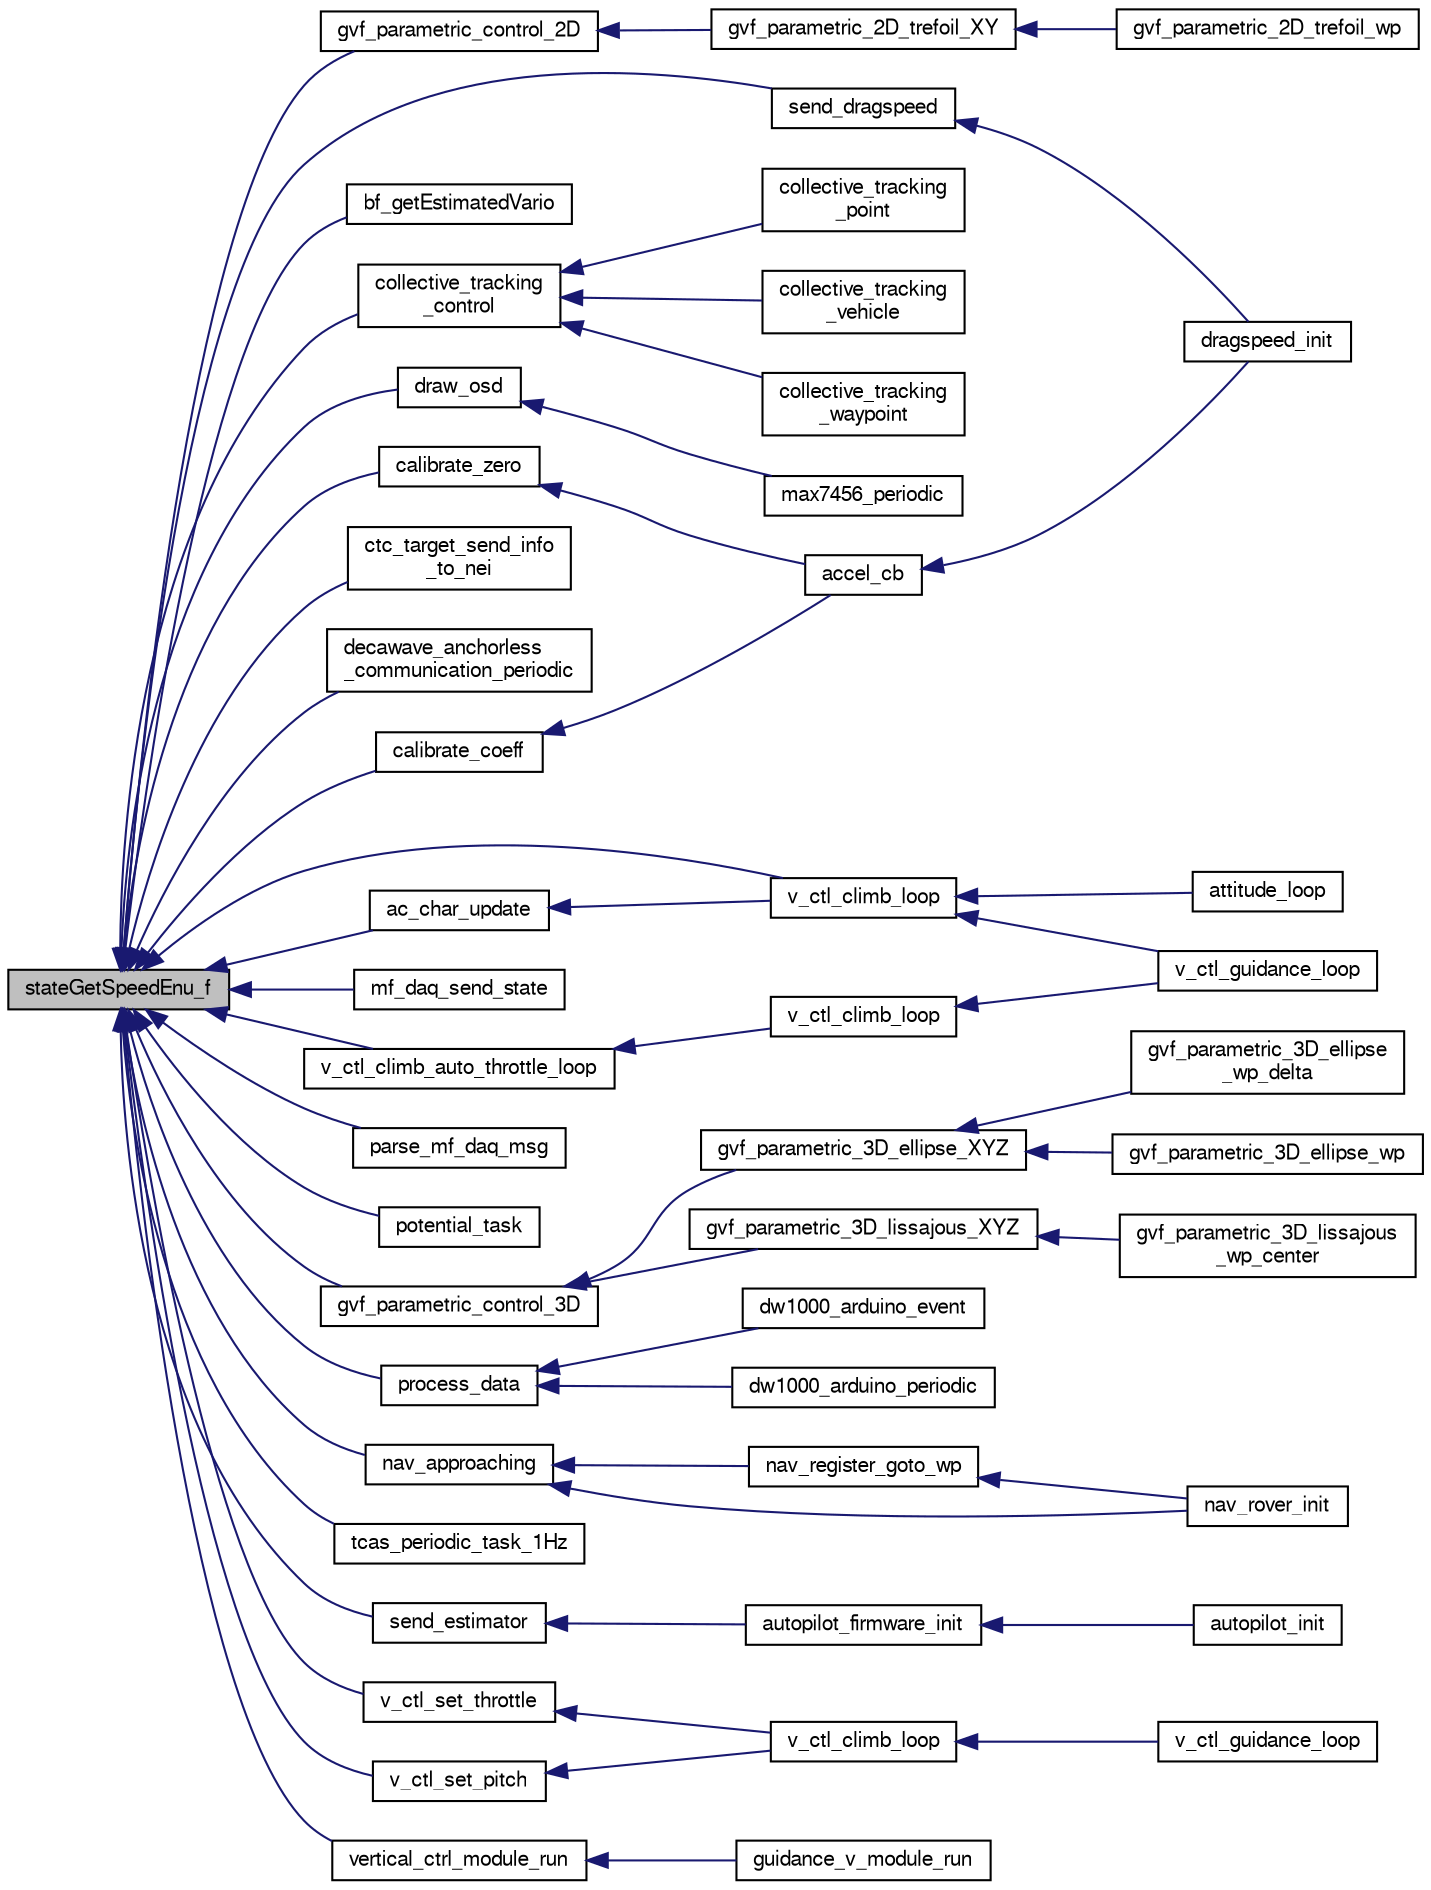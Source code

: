 digraph "stateGetSpeedEnu_f"
{
  edge [fontname="FreeSans",fontsize="10",labelfontname="FreeSans",labelfontsize="10"];
  node [fontname="FreeSans",fontsize="10",shape=record];
  rankdir="LR";
  Node1 [label="stateGetSpeedEnu_f",height=0.2,width=0.4,color="black", fillcolor="grey75", style="filled", fontcolor="black"];
  Node1 -> Node2 [dir="back",color="midnightblue",fontsize="10",style="solid",fontname="FreeSans"];
  Node2 [label="ac_char_update",height=0.2,width=0.4,color="black", fillcolor="white", style="filled",URL="$energy__ctrl_8c.html#a1fca0891379c02432d10e73daef730d3"];
  Node2 -> Node3 [dir="back",color="midnightblue",fontsize="10",style="solid",fontname="FreeSans"];
  Node3 [label="v_ctl_climb_loop",height=0.2,width=0.4,color="black", fillcolor="white", style="filled",URL="$guidance__common_8h.html#a38f0bbceda8812281fc650c2c1aac6c8",tooltip="Auto-throttle inner loop. "];
  Node3 -> Node4 [dir="back",color="midnightblue",fontsize="10",style="solid",fontname="FreeSans"];
  Node4 [label="attitude_loop",height=0.2,width=0.4,color="black", fillcolor="white", style="filled",URL="$fixedwing_2autopilot__static_8h.html#a315546d9034361bbc6970b3792dc8b67"];
  Node3 -> Node5 [dir="back",color="midnightblue",fontsize="10",style="solid",fontname="FreeSans"];
  Node5 [label="v_ctl_guidance_loop",height=0.2,width=0.4,color="black", fillcolor="white", style="filled",URL="$fixedwing_2guidance_2guidance__v_8c.html#a7fe0d6e838155d9c38c8cf8a8413cf21",tooltip="General guidance logic This will call the proper control loops according to the sub-modes. "];
  Node1 -> Node6 [dir="back",color="midnightblue",fontsize="10",style="solid",fontname="FreeSans"];
  Node6 [label="bf_getEstimatedVario",height=0.2,width=0.4,color="black", fillcolor="white", style="filled",URL="$cc2500__compat_8h.html#acd79985136a05b258fa9585116a23f3c"];
  Node1 -> Node7 [dir="back",color="midnightblue",fontsize="10",style="solid",fontname="FreeSans"];
  Node7 [label="calibrate_coeff",height=0.2,width=0.4,color="black", fillcolor="white", style="filled",URL="$dragspeed_8c.html#abeaf6ff173980a45c9b5e36a1834b8dc",tooltip="Calibrate drag coefficient by comparing accelerometer measurements to INS velocities. "];
  Node7 -> Node8 [dir="back",color="midnightblue",fontsize="10",style="solid",fontname="FreeSans"];
  Node8 [label="accel_cb",height=0.2,width=0.4,color="black", fillcolor="white", style="filled",URL="$dragspeed_8c.html#aacd6b1869f263f90a6f1fbe777a87793"];
  Node8 -> Node9 [dir="back",color="midnightblue",fontsize="10",style="solid",fontname="FreeSans"];
  Node9 [label="dragspeed_init",height=0.2,width=0.4,color="black", fillcolor="white", style="filled",URL="$dragspeed_8h.html#a05d45f13ce0a7459512936aff9e9ad29"];
  Node1 -> Node10 [dir="back",color="midnightblue",fontsize="10",style="solid",fontname="FreeSans"];
  Node10 [label="calibrate_zero",height=0.2,width=0.4,color="black", fillcolor="white", style="filled",URL="$dragspeed_8c.html#a42b1bf05665b86938bd682bb1cb84ac7",tooltip="Calibrate zero velocity by measuring the accelerations while the drone hovers in-place. "];
  Node10 -> Node8 [dir="back",color="midnightblue",fontsize="10",style="solid",fontname="FreeSans"];
  Node1 -> Node11 [dir="back",color="midnightblue",fontsize="10",style="solid",fontname="FreeSans"];
  Node11 [label="collective_tracking\l_control",height=0.2,width=0.4,color="black", fillcolor="white", style="filled",URL="$ctc_8h.html#a03d5c465a0472d27b89a510004d97daa"];
  Node11 -> Node12 [dir="back",color="midnightblue",fontsize="10",style="solid",fontname="FreeSans"];
  Node12 [label="collective_tracking\l_point",height=0.2,width=0.4,color="black", fillcolor="white", style="filled",URL="$ctc_8h.html#af71daf9fe6be839881aea3db9e8ba838"];
  Node11 -> Node13 [dir="back",color="midnightblue",fontsize="10",style="solid",fontname="FreeSans"];
  Node13 [label="collective_tracking\l_vehicle",height=0.2,width=0.4,color="black", fillcolor="white", style="filled",URL="$ctc_8h.html#a41ca7da4e74a84c337b7713fddec8e72"];
  Node11 -> Node14 [dir="back",color="midnightblue",fontsize="10",style="solid",fontname="FreeSans"];
  Node14 [label="collective_tracking\l_waypoint",height=0.2,width=0.4,color="black", fillcolor="white", style="filled",URL="$ctc_8h.html#a451e8b5e8f347609d956627d23fd696c"];
  Node1 -> Node15 [dir="back",color="midnightblue",fontsize="10",style="solid",fontname="FreeSans"];
  Node15 [label="ctc_target_send_info\l_to_nei",height=0.2,width=0.4,color="black", fillcolor="white", style="filled",URL="$ctc__target_8h.html#a1bd09dfa4fe42657ce4e7719e3a1553b"];
  Node1 -> Node16 [dir="back",color="midnightblue",fontsize="10",style="solid",fontname="FreeSans"];
  Node16 [label="decawave_anchorless\l_communication_periodic",height=0.2,width=0.4,color="black", fillcolor="white", style="filled",URL="$decawave__anchorless__communication_8h.html#a666f8ed1285e6941cc47eeef8857a2bd",tooltip="This function periodically sends state data over the serial (which is received by the arduino) ..."];
  Node1 -> Node17 [dir="back",color="midnightblue",fontsize="10",style="solid",fontname="FreeSans"];
  Node17 [label="draw_osd",height=0.2,width=0.4,color="black", fillcolor="white", style="filled",URL="$max7456_8c.html#a079837dac11983fe67050e136b0080e4"];
  Node17 -> Node18 [dir="back",color="midnightblue",fontsize="10",style="solid",fontname="FreeSans"];
  Node18 [label="max7456_periodic",height=0.2,width=0.4,color="black", fillcolor="white", style="filled",URL="$max7456_8h.html#a1d6d4401863cba472802654472781050"];
  Node1 -> Node19 [dir="back",color="midnightblue",fontsize="10",style="solid",fontname="FreeSans"];
  Node19 [label="gvf_parametric_control_2D",height=0.2,width=0.4,color="black", fillcolor="white", style="filled",URL="$gvf__parametric_8h.html#a0bf257db90fb490ee9a81e2b11bf4ff0"];
  Node19 -> Node20 [dir="back",color="midnightblue",fontsize="10",style="solid",fontname="FreeSans"];
  Node20 [label="gvf_parametric_2D_trefoil_XY",height=0.2,width=0.4,color="black", fillcolor="white", style="filled",URL="$gvf__parametric_8h.html#a6c8f08d6af72cdf0464bb4e5d045e468",tooltip="2D TRAJECTORIES "];
  Node20 -> Node21 [dir="back",color="midnightblue",fontsize="10",style="solid",fontname="FreeSans"];
  Node21 [label="gvf_parametric_2D_trefoil_wp",height=0.2,width=0.4,color="black", fillcolor="white", style="filled",URL="$gvf__parametric_8h.html#a6588257572edece7320c5bf24724e6c0"];
  Node1 -> Node22 [dir="back",color="midnightblue",fontsize="10",style="solid",fontname="FreeSans"];
  Node22 [label="gvf_parametric_control_3D",height=0.2,width=0.4,color="black", fillcolor="white", style="filled",URL="$gvf__parametric_8h.html#a03440442b6ccf59e11311446f386186e"];
  Node22 -> Node23 [dir="back",color="midnightblue",fontsize="10",style="solid",fontname="FreeSans"];
  Node23 [label="gvf_parametric_3D_ellipse_XYZ",height=0.2,width=0.4,color="black", fillcolor="white", style="filled",URL="$gvf__parametric_8h.html#a3ecdfd7486513cfba5c123d182dd2dde",tooltip="3D TRAJECTORIES "];
  Node23 -> Node24 [dir="back",color="midnightblue",fontsize="10",style="solid",fontname="FreeSans"];
  Node24 [label="gvf_parametric_3D_ellipse_wp",height=0.2,width=0.4,color="black", fillcolor="white", style="filled",URL="$gvf__parametric_8h.html#af24c780f81bd34eb0f06acdded52c7e0"];
  Node23 -> Node25 [dir="back",color="midnightblue",fontsize="10",style="solid",fontname="FreeSans"];
  Node25 [label="gvf_parametric_3D_ellipse\l_wp_delta",height=0.2,width=0.4,color="black", fillcolor="white", style="filled",URL="$gvf__parametric_8h.html#a9b703b59085a16acba13dc977f566358"];
  Node22 -> Node26 [dir="back",color="midnightblue",fontsize="10",style="solid",fontname="FreeSans"];
  Node26 [label="gvf_parametric_3D_lissajous_XYZ",height=0.2,width=0.4,color="black", fillcolor="white", style="filled",URL="$gvf__parametric_8h.html#a7746ba6a61f5a79b67c61fe1abca8fce"];
  Node26 -> Node27 [dir="back",color="midnightblue",fontsize="10",style="solid",fontname="FreeSans"];
  Node27 [label="gvf_parametric_3D_lissajous\l_wp_center",height=0.2,width=0.4,color="black", fillcolor="white", style="filled",URL="$gvf__parametric_8h.html#aa62b8ff08aed6094834c4a7f495ba3b5"];
  Node1 -> Node28 [dir="back",color="midnightblue",fontsize="10",style="solid",fontname="FreeSans"];
  Node28 [label="mf_daq_send_state",height=0.2,width=0.4,color="black", fillcolor="white", style="filled",URL="$meteo__france__DAQ_8h.html#a428cd9287f9e24f69dd92d696e0a053a"];
  Node1 -> Node29 [dir="back",color="midnightblue",fontsize="10",style="solid",fontname="FreeSans"];
  Node29 [label="nav_approaching",height=0.2,width=0.4,color="black", fillcolor="white", style="filled",URL="$nav__rover__base_8c.html#ac1382cbcc0f52b6f9e2387e53105be7d"];
  Node29 -> Node30 [dir="back",color="midnightblue",fontsize="10",style="solid",fontname="FreeSans"];
  Node30 [label="nav_register_goto_wp",height=0.2,width=0.4,color="black", fillcolor="white", style="filled",URL="$rover_2navigation_8h.html#a7254173fb2381632e0554d801cc59897",tooltip="Registering functions. "];
  Node30 -> Node31 [dir="back",color="midnightblue",fontsize="10",style="solid",fontname="FreeSans"];
  Node31 [label="nav_rover_init",height=0.2,width=0.4,color="black", fillcolor="white", style="filled",URL="$nav__rover__base_8h.html#a7dbbfec5c5db9defc4309d2a6cb092b4",tooltip="Init and register nav functions. "];
  Node29 -> Node31 [dir="back",color="midnightblue",fontsize="10",style="solid",fontname="FreeSans"];
  Node1 -> Node32 [dir="back",color="midnightblue",fontsize="10",style="solid",fontname="FreeSans"];
  Node32 [label="parse_mf_daq_msg",height=0.2,width=0.4,color="black", fillcolor="white", style="filled",URL="$meteo__france__DAQ_8h.html#a5eac3ac3a7ca67f41b81350f2d0f7f0d"];
  Node1 -> Node33 [dir="back",color="midnightblue",fontsize="10",style="solid",fontname="FreeSans"];
  Node33 [label="potential_task",height=0.2,width=0.4,color="black", fillcolor="white", style="filled",URL="$potential_8h.html#a2ecae8ed4b80ccfece655453a56db7cd"];
  Node1 -> Node34 [dir="back",color="midnightblue",fontsize="10",style="solid",fontname="FreeSans"];
  Node34 [label="process_data",height=0.2,width=0.4,color="black", fillcolor="white", style="filled",URL="$dw1000__arduino_8c.html#acac53dcc1b2e1d953c1642b3b15afe4c"];
  Node34 -> Node35 [dir="back",color="midnightblue",fontsize="10",style="solid",fontname="FreeSans"];
  Node35 [label="dw1000_arduino_event",height=0.2,width=0.4,color="black", fillcolor="white", style="filled",URL="$dw1000__arduino_8h.html#acd30e60aae354572abb40c0cc89eb6d3"];
  Node34 -> Node36 [dir="back",color="midnightblue",fontsize="10",style="solid",fontname="FreeSans"];
  Node36 [label="dw1000_arduino_periodic",height=0.2,width=0.4,color="black", fillcolor="white", style="filled",URL="$dw1000__arduino_8h.html#a37cdd8b01baa07937d73541c2a0da01e"];
  Node1 -> Node37 [dir="back",color="midnightblue",fontsize="10",style="solid",fontname="FreeSans"];
  Node37 [label="send_dragspeed",height=0.2,width=0.4,color="black", fillcolor="white", style="filled",URL="$dragspeed_8c.html#a633022ff064733c702ae49155480d81e"];
  Node37 -> Node9 [dir="back",color="midnightblue",fontsize="10",style="solid",fontname="FreeSans"];
  Node1 -> Node38 [dir="back",color="midnightblue",fontsize="10",style="solid",fontname="FreeSans"];
  Node38 [label="send_estimator",height=0.2,width=0.4,color="black", fillcolor="white", style="filled",URL="$fixedwing_2autopilot__firmware_8c.html#ae015b1759bb416ee56b7a3a403b12985"];
  Node38 -> Node39 [dir="back",color="midnightblue",fontsize="10",style="solid",fontname="FreeSans"];
  Node39 [label="autopilot_firmware_init",height=0.2,width=0.4,color="black", fillcolor="white", style="filled",URL="$rover_2autopilot__firmware_8h.html#a2bb31e995242a89c837b4eda1d08fe57",tooltip="Init function. "];
  Node39 -> Node40 [dir="back",color="midnightblue",fontsize="10",style="solid",fontname="FreeSans"];
  Node40 [label="autopilot_init",height=0.2,width=0.4,color="black", fillcolor="white", style="filled",URL="$autopilot_8h.html#a9d3557653abfc3d4c428724b249f6d5e",tooltip="Autopilot initialization function. "];
  Node1 -> Node41 [dir="back",color="midnightblue",fontsize="10",style="solid",fontname="FreeSans"];
  Node41 [label="tcas_periodic_task_1Hz",height=0.2,width=0.4,color="black", fillcolor="white", style="filled",URL="$tcas_8h.html#adb2f00821358ed6ad0f366e6a2422558"];
  Node1 -> Node42 [dir="back",color="midnightblue",fontsize="10",style="solid",fontname="FreeSans"];
  Node42 [label="v_ctl_climb_auto_throttle_loop",height=0.2,width=0.4,color="black", fillcolor="white", style="filled",URL="$fixedwing_2guidance_2guidance__v_8c.html#ae1b6858ee2485b993f9f294027dbd032",tooltip="auto throttle inner loop "];
  Node42 -> Node43 [dir="back",color="midnightblue",fontsize="10",style="solid",fontname="FreeSans"];
  Node43 [label="v_ctl_climb_loop",height=0.2,width=0.4,color="black", fillcolor="white", style="filled",URL="$fixedwing_2guidance_2guidance__v_8c.html#a38f0bbceda8812281fc650c2c1aac6c8",tooltip="Auto-throttle inner loop. "];
  Node43 -> Node5 [dir="back",color="midnightblue",fontsize="10",style="solid",fontname="FreeSans"];
  Node1 -> Node3 [dir="back",color="midnightblue",fontsize="10",style="solid",fontname="FreeSans"];
  Node1 -> Node44 [dir="back",color="midnightblue",fontsize="10",style="solid",fontname="FreeSans"];
  Node44 [label="v_ctl_set_pitch",height=0.2,width=0.4,color="black", fillcolor="white", style="filled",URL="$guidance__v__n_8c.html#a1e3fd0609be4d63ccd94d995a0db097a"];
  Node44 -> Node45 [dir="back",color="midnightblue",fontsize="10",style="solid",fontname="FreeSans"];
  Node45 [label="v_ctl_climb_loop",height=0.2,width=0.4,color="black", fillcolor="white", style="filled",URL="$guidance__v__n_8c.html#a38f0bbceda8812281fc650c2c1aac6c8",tooltip="Auto-throttle inner loop. "];
  Node45 -> Node46 [dir="back",color="midnightblue",fontsize="10",style="solid",fontname="FreeSans"];
  Node46 [label="v_ctl_guidance_loop",height=0.2,width=0.4,color="black", fillcolor="white", style="filled",URL="$guidance__v__n_8c.html#a7fe0d6e838155d9c38c8cf8a8413cf21",tooltip="General guidance logic This will call the proper control loops according to the sub-modes. "];
  Node1 -> Node47 [dir="back",color="midnightblue",fontsize="10",style="solid",fontname="FreeSans"];
  Node47 [label="v_ctl_set_throttle",height=0.2,width=0.4,color="black", fillcolor="white", style="filled",URL="$guidance__v__n_8c.html#a4fe67185d9a0b7efc737fdd778393285"];
  Node47 -> Node45 [dir="back",color="midnightblue",fontsize="10",style="solid",fontname="FreeSans"];
  Node1 -> Node48 [dir="back",color="midnightblue",fontsize="10",style="solid",fontname="FreeSans"];
  Node48 [label="vertical_ctrl_module_run",height=0.2,width=0.4,color="black", fillcolor="white", style="filled",URL="$optical__flow__landing_8c.html#a9628e4f2b9a046bb7ff80c208ab85daa",tooltip="Run the optical flow landing module. "];
  Node48 -> Node49 [dir="back",color="midnightblue",fontsize="10",style="solid",fontname="FreeSans"];
  Node49 [label="guidance_v_module_run",height=0.2,width=0.4,color="black", fillcolor="white", style="filled",URL="$optical__flow__landing_8c.html#a24ef9289dfa15084a7457a97ad7632c8"];
}
